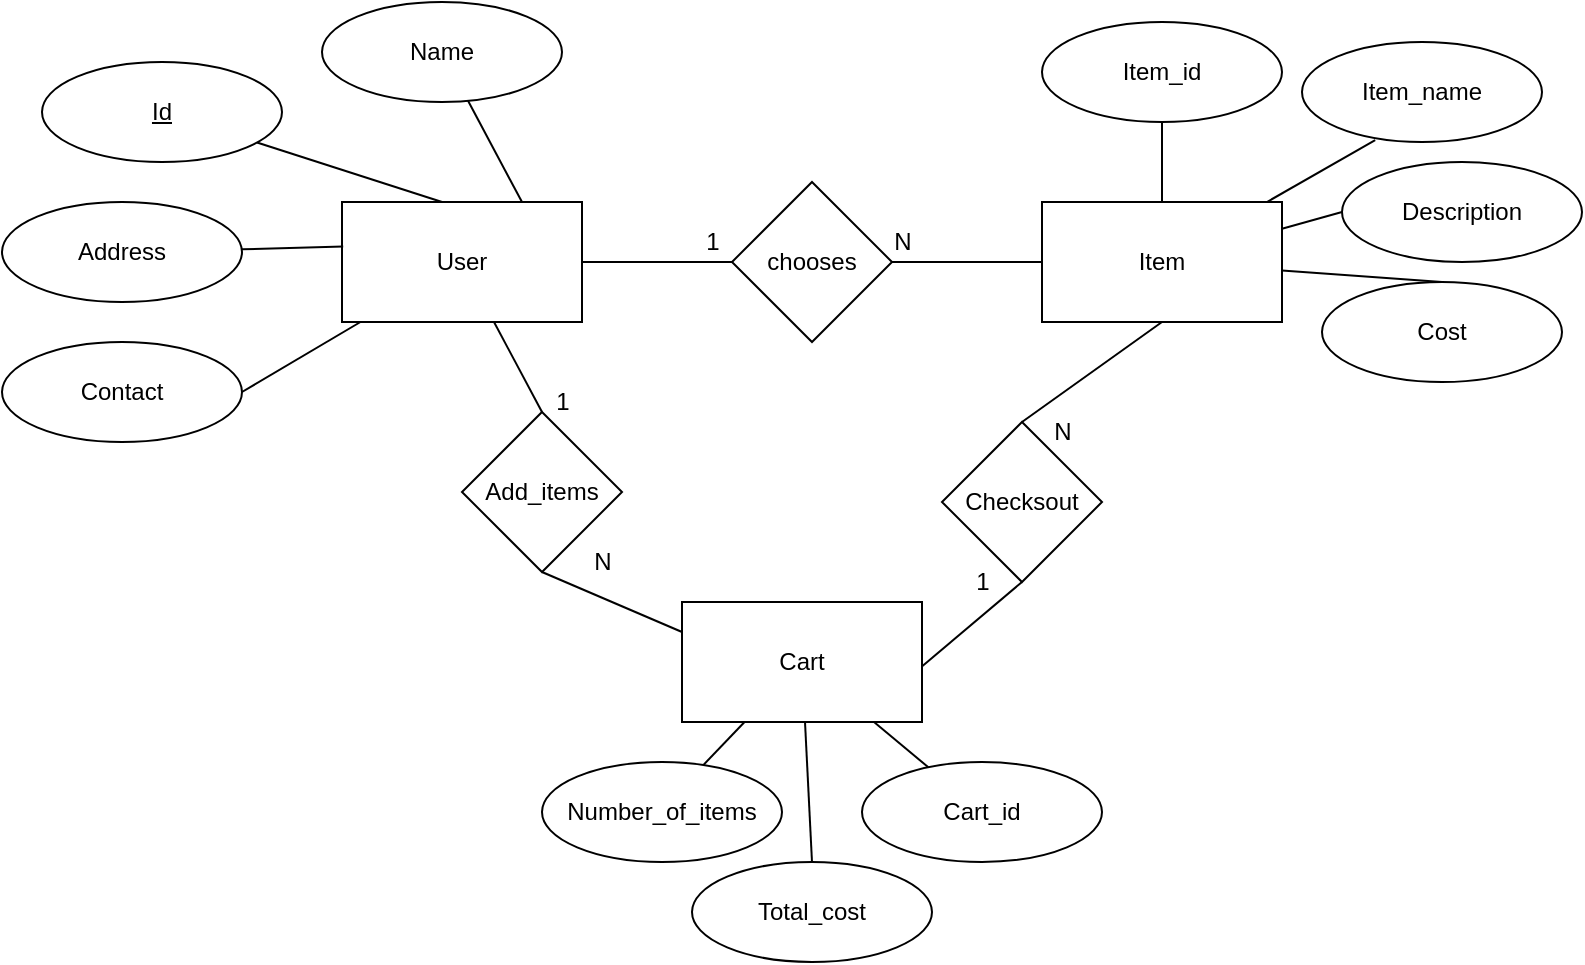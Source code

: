 <mxfile version="14.8.0" type="device"><diagram id="R2lEEEUBdFMjLlhIrx00" name="Page-1"><mxGraphModel dx="2071" dy="672" grid="1" gridSize="10" guides="1" tooltips="1" connect="1" arrows="1" fold="1" page="1" pageScale="1" pageWidth="850" pageHeight="1100" math="0" shadow="0" extFonts="Permanent Marker^https://fonts.googleapis.com/css?family=Permanent+Marker"><root><mxCell id="0"/><mxCell id="1" parent="0"/><mxCell id="pi5Ll849fmKOBxg_IXVk-33" style="edgeStyle=none;rounded=0;orthogonalLoop=1;jettySize=auto;html=1;entryX=0.5;entryY=0;entryDx=0;entryDy=0;endArrow=none;endFill=0;" edge="1" parent="1" source="pi5Ll849fmKOBxg_IXVk-1" target="pi5Ll849fmKOBxg_IXVk-10"><mxGeometry relative="1" as="geometry"/></mxCell><mxCell id="pi5Ll849fmKOBxg_IXVk-34" style="edgeStyle=none;rounded=0;orthogonalLoop=1;jettySize=auto;html=1;entryX=0.5;entryY=1;entryDx=0;entryDy=0;endArrow=none;endFill=0;" edge="1" parent="1" source="pi5Ll849fmKOBxg_IXVk-1" target="pi5Ll849fmKOBxg_IXVk-7"><mxGeometry relative="1" as="geometry"/></mxCell><mxCell id="pi5Ll849fmKOBxg_IXVk-35" style="edgeStyle=none;rounded=0;orthogonalLoop=1;jettySize=auto;html=1;entryX=0.305;entryY=0.981;entryDx=0;entryDy=0;entryPerimeter=0;endArrow=none;endFill=0;" edge="1" parent="1" source="pi5Ll849fmKOBxg_IXVk-1" target="pi5Ll849fmKOBxg_IXVk-8"><mxGeometry relative="1" as="geometry"/></mxCell><mxCell id="pi5Ll849fmKOBxg_IXVk-36" style="edgeStyle=none;rounded=0;orthogonalLoop=1;jettySize=auto;html=1;entryX=0;entryY=0.5;entryDx=0;entryDy=0;endArrow=none;endFill=0;" edge="1" parent="1" source="pi5Ll849fmKOBxg_IXVk-1" target="pi5Ll849fmKOBxg_IXVk-9"><mxGeometry relative="1" as="geometry"/></mxCell><mxCell id="pi5Ll849fmKOBxg_IXVk-1" value="Item" style="rounded=0;whiteSpace=wrap;html=1;" vertex="1" parent="1"><mxGeometry x="500" y="100" width="120" height="60" as="geometry"/></mxCell><mxCell id="pi5Ll849fmKOBxg_IXVk-16" style="rounded=0;orthogonalLoop=1;jettySize=auto;html=1;entryX=1;entryY=0.5;entryDx=0;entryDy=0;endArrow=none;endFill=0;" edge="1" parent="1" source="pi5Ll849fmKOBxg_IXVk-2" target="pi5Ll849fmKOBxg_IXVk-6"><mxGeometry relative="1" as="geometry"/></mxCell><mxCell id="pi5Ll849fmKOBxg_IXVk-24" style="edgeStyle=none;rounded=0;orthogonalLoop=1;jettySize=auto;html=1;entryX=0;entryY=0.5;entryDx=0;entryDy=0;endArrow=none;endFill=0;" edge="1" parent="1" source="pi5Ll849fmKOBxg_IXVk-2" target="pi5Ll849fmKOBxg_IXVk-22"><mxGeometry relative="1" as="geometry"/></mxCell><mxCell id="pi5Ll849fmKOBxg_IXVk-26" style="edgeStyle=none;rounded=0;orthogonalLoop=1;jettySize=auto;html=1;entryX=0.5;entryY=0;entryDx=0;entryDy=0;endArrow=none;endFill=0;" edge="1" parent="1" source="pi5Ll849fmKOBxg_IXVk-2" target="pi5Ll849fmKOBxg_IXVk-20"><mxGeometry relative="1" as="geometry"/></mxCell><mxCell id="pi5Ll849fmKOBxg_IXVk-2" value="User" style="rounded=0;whiteSpace=wrap;html=1;" vertex="1" parent="1"><mxGeometry x="150" y="100" width="120" height="60" as="geometry"/></mxCell><mxCell id="pi5Ll849fmKOBxg_IXVk-19" style="edgeStyle=none;rounded=0;orthogonalLoop=1;jettySize=auto;html=1;entryX=0.75;entryY=0;entryDx=0;entryDy=0;endArrow=none;endFill=0;" edge="1" parent="1" source="pi5Ll849fmKOBxg_IXVk-3" target="pi5Ll849fmKOBxg_IXVk-2"><mxGeometry relative="1" as="geometry"/></mxCell><mxCell id="pi5Ll849fmKOBxg_IXVk-3" value="Name" style="ellipse;whiteSpace=wrap;html=1;" vertex="1" parent="1"><mxGeometry x="140" width="120" height="50" as="geometry"/></mxCell><mxCell id="pi5Ll849fmKOBxg_IXVk-18" style="edgeStyle=none;rounded=0;orthogonalLoop=1;jettySize=auto;html=1;entryX=0.417;entryY=0;entryDx=0;entryDy=0;entryPerimeter=0;endArrow=none;endFill=0;" edge="1" parent="1" source="pi5Ll849fmKOBxg_IXVk-4" target="pi5Ll849fmKOBxg_IXVk-2"><mxGeometry relative="1" as="geometry"/></mxCell><mxCell id="pi5Ll849fmKOBxg_IXVk-4" value="&lt;u&gt;Id&lt;/u&gt;" style="ellipse;whiteSpace=wrap;html=1;" vertex="1" parent="1"><mxGeometry y="30" width="120" height="50" as="geometry"/></mxCell><mxCell id="pi5Ll849fmKOBxg_IXVk-17" style="edgeStyle=none;rounded=0;orthogonalLoop=1;jettySize=auto;html=1;entryX=0.005;entryY=0.37;entryDx=0;entryDy=0;entryPerimeter=0;endArrow=none;endFill=0;" edge="1" parent="1" source="pi5Ll849fmKOBxg_IXVk-5" target="pi5Ll849fmKOBxg_IXVk-2"><mxGeometry relative="1" as="geometry"/></mxCell><mxCell id="pi5Ll849fmKOBxg_IXVk-5" value="Address" style="ellipse;whiteSpace=wrap;html=1;" vertex="1" parent="1"><mxGeometry x="-20" y="100" width="120" height="50" as="geometry"/></mxCell><mxCell id="pi5Ll849fmKOBxg_IXVk-6" value="Contact" style="ellipse;whiteSpace=wrap;html=1;" vertex="1" parent="1"><mxGeometry x="-20" y="170" width="120" height="50" as="geometry"/></mxCell><mxCell id="pi5Ll849fmKOBxg_IXVk-7" value="Item_id" style="ellipse;whiteSpace=wrap;html=1;" vertex="1" parent="1"><mxGeometry x="500" y="10" width="120" height="50" as="geometry"/></mxCell><mxCell id="pi5Ll849fmKOBxg_IXVk-8" value="Item_name" style="ellipse;whiteSpace=wrap;html=1;" vertex="1" parent="1"><mxGeometry x="630" y="20" width="120" height="50" as="geometry"/></mxCell><mxCell id="pi5Ll849fmKOBxg_IXVk-9" value="Description" style="ellipse;whiteSpace=wrap;html=1;" vertex="1" parent="1"><mxGeometry x="650" y="80" width="120" height="50" as="geometry"/></mxCell><mxCell id="pi5Ll849fmKOBxg_IXVk-10" value="Cost" style="ellipse;whiteSpace=wrap;html=1;" vertex="1" parent="1"><mxGeometry x="640" y="140" width="120" height="50" as="geometry"/></mxCell><mxCell id="pi5Ll849fmKOBxg_IXVk-30" style="edgeStyle=none;rounded=0;orthogonalLoop=1;jettySize=auto;html=1;entryX=0.67;entryY=0.036;entryDx=0;entryDy=0;entryPerimeter=0;endArrow=none;endFill=0;" edge="1" parent="1" source="pi5Ll849fmKOBxg_IXVk-11" target="pi5Ll849fmKOBxg_IXVk-14"><mxGeometry relative="1" as="geometry"/></mxCell><mxCell id="pi5Ll849fmKOBxg_IXVk-31" style="edgeStyle=none;rounded=0;orthogonalLoop=1;jettySize=auto;html=1;entryX=0.5;entryY=0;entryDx=0;entryDy=0;endArrow=none;endFill=0;" edge="1" parent="1" source="pi5Ll849fmKOBxg_IXVk-11" target="pi5Ll849fmKOBxg_IXVk-13"><mxGeometry relative="1" as="geometry"/></mxCell><mxCell id="pi5Ll849fmKOBxg_IXVk-32" style="edgeStyle=none;rounded=0;orthogonalLoop=1;jettySize=auto;html=1;endArrow=none;endFill=0;" edge="1" parent="1" source="pi5Ll849fmKOBxg_IXVk-11" target="pi5Ll849fmKOBxg_IXVk-12"><mxGeometry relative="1" as="geometry"/></mxCell><mxCell id="pi5Ll849fmKOBxg_IXVk-11" value="Cart" style="rounded=0;whiteSpace=wrap;html=1;" vertex="1" parent="1"><mxGeometry x="320" y="300" width="120" height="60" as="geometry"/></mxCell><mxCell id="pi5Ll849fmKOBxg_IXVk-12" value="Cart_id" style="ellipse;whiteSpace=wrap;html=1;" vertex="1" parent="1"><mxGeometry x="410" y="380" width="120" height="50" as="geometry"/></mxCell><mxCell id="pi5Ll849fmKOBxg_IXVk-13" value="Total_cost" style="ellipse;whiteSpace=wrap;html=1;" vertex="1" parent="1"><mxGeometry x="325" y="430" width="120" height="50" as="geometry"/></mxCell><mxCell id="pi5Ll849fmKOBxg_IXVk-14" value="Number_of_items" style="ellipse;whiteSpace=wrap;html=1;" vertex="1" parent="1"><mxGeometry x="250" y="380" width="120" height="50" as="geometry"/></mxCell><mxCell id="pi5Ll849fmKOBxg_IXVk-27" style="edgeStyle=none;rounded=0;orthogonalLoop=1;jettySize=auto;html=1;entryX=0;entryY=0.25;entryDx=0;entryDy=0;endArrow=none;endFill=0;exitX=0.5;exitY=1;exitDx=0;exitDy=0;" edge="1" parent="1" source="pi5Ll849fmKOBxg_IXVk-20" target="pi5Ll849fmKOBxg_IXVk-11"><mxGeometry relative="1" as="geometry"/></mxCell><mxCell id="pi5Ll849fmKOBxg_IXVk-20" value="Add_items" style="rhombus;whiteSpace=wrap;html=1;" vertex="1" parent="1"><mxGeometry x="210" y="205" width="80" height="80" as="geometry"/></mxCell><mxCell id="pi5Ll849fmKOBxg_IXVk-25" style="edgeStyle=none;rounded=0;orthogonalLoop=1;jettySize=auto;html=1;entryX=0;entryY=0.5;entryDx=0;entryDy=0;endArrow=none;endFill=0;" edge="1" parent="1" source="pi5Ll849fmKOBxg_IXVk-22" target="pi5Ll849fmKOBxg_IXVk-1"><mxGeometry relative="1" as="geometry"/></mxCell><mxCell id="pi5Ll849fmKOBxg_IXVk-22" value="chooses" style="rhombus;whiteSpace=wrap;html=1;" vertex="1" parent="1"><mxGeometry x="345" y="90" width="80" height="80" as="geometry"/></mxCell><mxCell id="pi5Ll849fmKOBxg_IXVk-28" style="edgeStyle=none;rounded=0;orthogonalLoop=1;jettySize=auto;html=1;entryX=0.5;entryY=1;entryDx=0;entryDy=0;endArrow=none;endFill=0;exitX=0.5;exitY=0;exitDx=0;exitDy=0;" edge="1" parent="1" source="pi5Ll849fmKOBxg_IXVk-23" target="pi5Ll849fmKOBxg_IXVk-1"><mxGeometry relative="1" as="geometry"/></mxCell><mxCell id="pi5Ll849fmKOBxg_IXVk-29" style="edgeStyle=none;rounded=0;orthogonalLoop=1;jettySize=auto;html=1;entryX=1.002;entryY=0.533;entryDx=0;entryDy=0;entryPerimeter=0;endArrow=none;endFill=0;exitX=0.5;exitY=1;exitDx=0;exitDy=0;" edge="1" parent="1" source="pi5Ll849fmKOBxg_IXVk-23" target="pi5Ll849fmKOBxg_IXVk-11"><mxGeometry relative="1" as="geometry"/></mxCell><mxCell id="pi5Ll849fmKOBxg_IXVk-23" value="Checksout" style="rhombus;whiteSpace=wrap;html=1;rotation=0;" vertex="1" parent="1"><mxGeometry x="450" y="210" width="80" height="80" as="geometry"/></mxCell><mxCell id="pi5Ll849fmKOBxg_IXVk-37" value="1" style="text;html=1;align=center;verticalAlign=middle;resizable=0;points=[];autosize=1;strokeColor=none;" vertex="1" parent="1"><mxGeometry x="325" y="110" width="20" height="20" as="geometry"/></mxCell><mxCell id="pi5Ll849fmKOBxg_IXVk-38" value="N" style="text;html=1;align=center;verticalAlign=middle;resizable=0;points=[];autosize=1;strokeColor=none;" vertex="1" parent="1"><mxGeometry x="420" y="110" width="20" height="20" as="geometry"/></mxCell><mxCell id="pi5Ll849fmKOBxg_IXVk-39" value="1" style="text;html=1;align=center;verticalAlign=middle;resizable=0;points=[];autosize=1;strokeColor=none;" vertex="1" parent="1"><mxGeometry x="250" y="190" width="20" height="20" as="geometry"/></mxCell><mxCell id="pi5Ll849fmKOBxg_IXVk-40" value="N" style="text;html=1;align=center;verticalAlign=middle;resizable=0;points=[];autosize=1;strokeColor=none;" vertex="1" parent="1"><mxGeometry x="270" y="270" width="20" height="20" as="geometry"/></mxCell><mxCell id="pi5Ll849fmKOBxg_IXVk-41" value="N" style="text;html=1;align=center;verticalAlign=middle;resizable=0;points=[];autosize=1;strokeColor=none;" vertex="1" parent="1"><mxGeometry x="500" y="205" width="20" height="20" as="geometry"/></mxCell><mxCell id="pi5Ll849fmKOBxg_IXVk-42" value="1" style="text;html=1;align=center;verticalAlign=middle;resizable=0;points=[];autosize=1;strokeColor=none;" vertex="1" parent="1"><mxGeometry x="460" y="280" width="20" height="20" as="geometry"/></mxCell></root></mxGraphModel></diagram></mxfile>